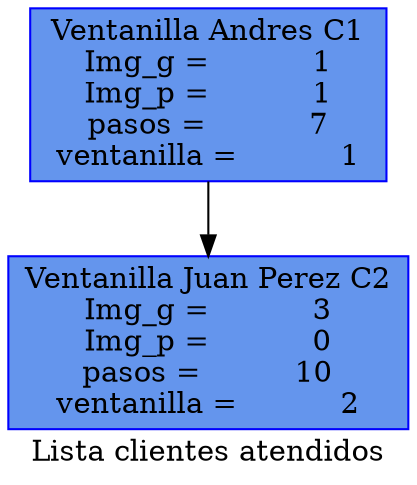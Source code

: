 digraph lista_atendidos {
 label= "Lista clientes atendidos";
     node [shape=box, style=filled, color=blue, fillcolor=cornflowerblue];
     "Node           1 " [label="Ventanilla Andres C1\n Img_g =           1 \n Img_p =           1 \n pasos =           7 \n ventanilla =           1 "];
     "Node           1 " -> "Node           2 ";
     "Node           2 " [label="Ventanilla Juan Perez C2\n Img_g =           3 \n Img_p =           0 \n pasos =          10 \n ventanilla =           2 "];
 }
